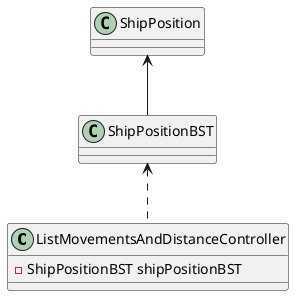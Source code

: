 @startuml
'https://plantuml.com/class-diagram

/'class ShipMovementsUI {
- ShipMovementsController controller
- ShipMovements details
}'/

class ListMovementsAndDistanceController {
- ShipPositionBST shipPositionBST
}

class ShipPositionBST

class ShipPosition

'ListMovementsAndDistanceController <.. ShipMovementsUI

ShipPositionBST <.. ListMovementsAndDistanceController
ShipPosition <-- ShipPositionBST
'ShipMovements <.. ShipMovementsUI
@enduml